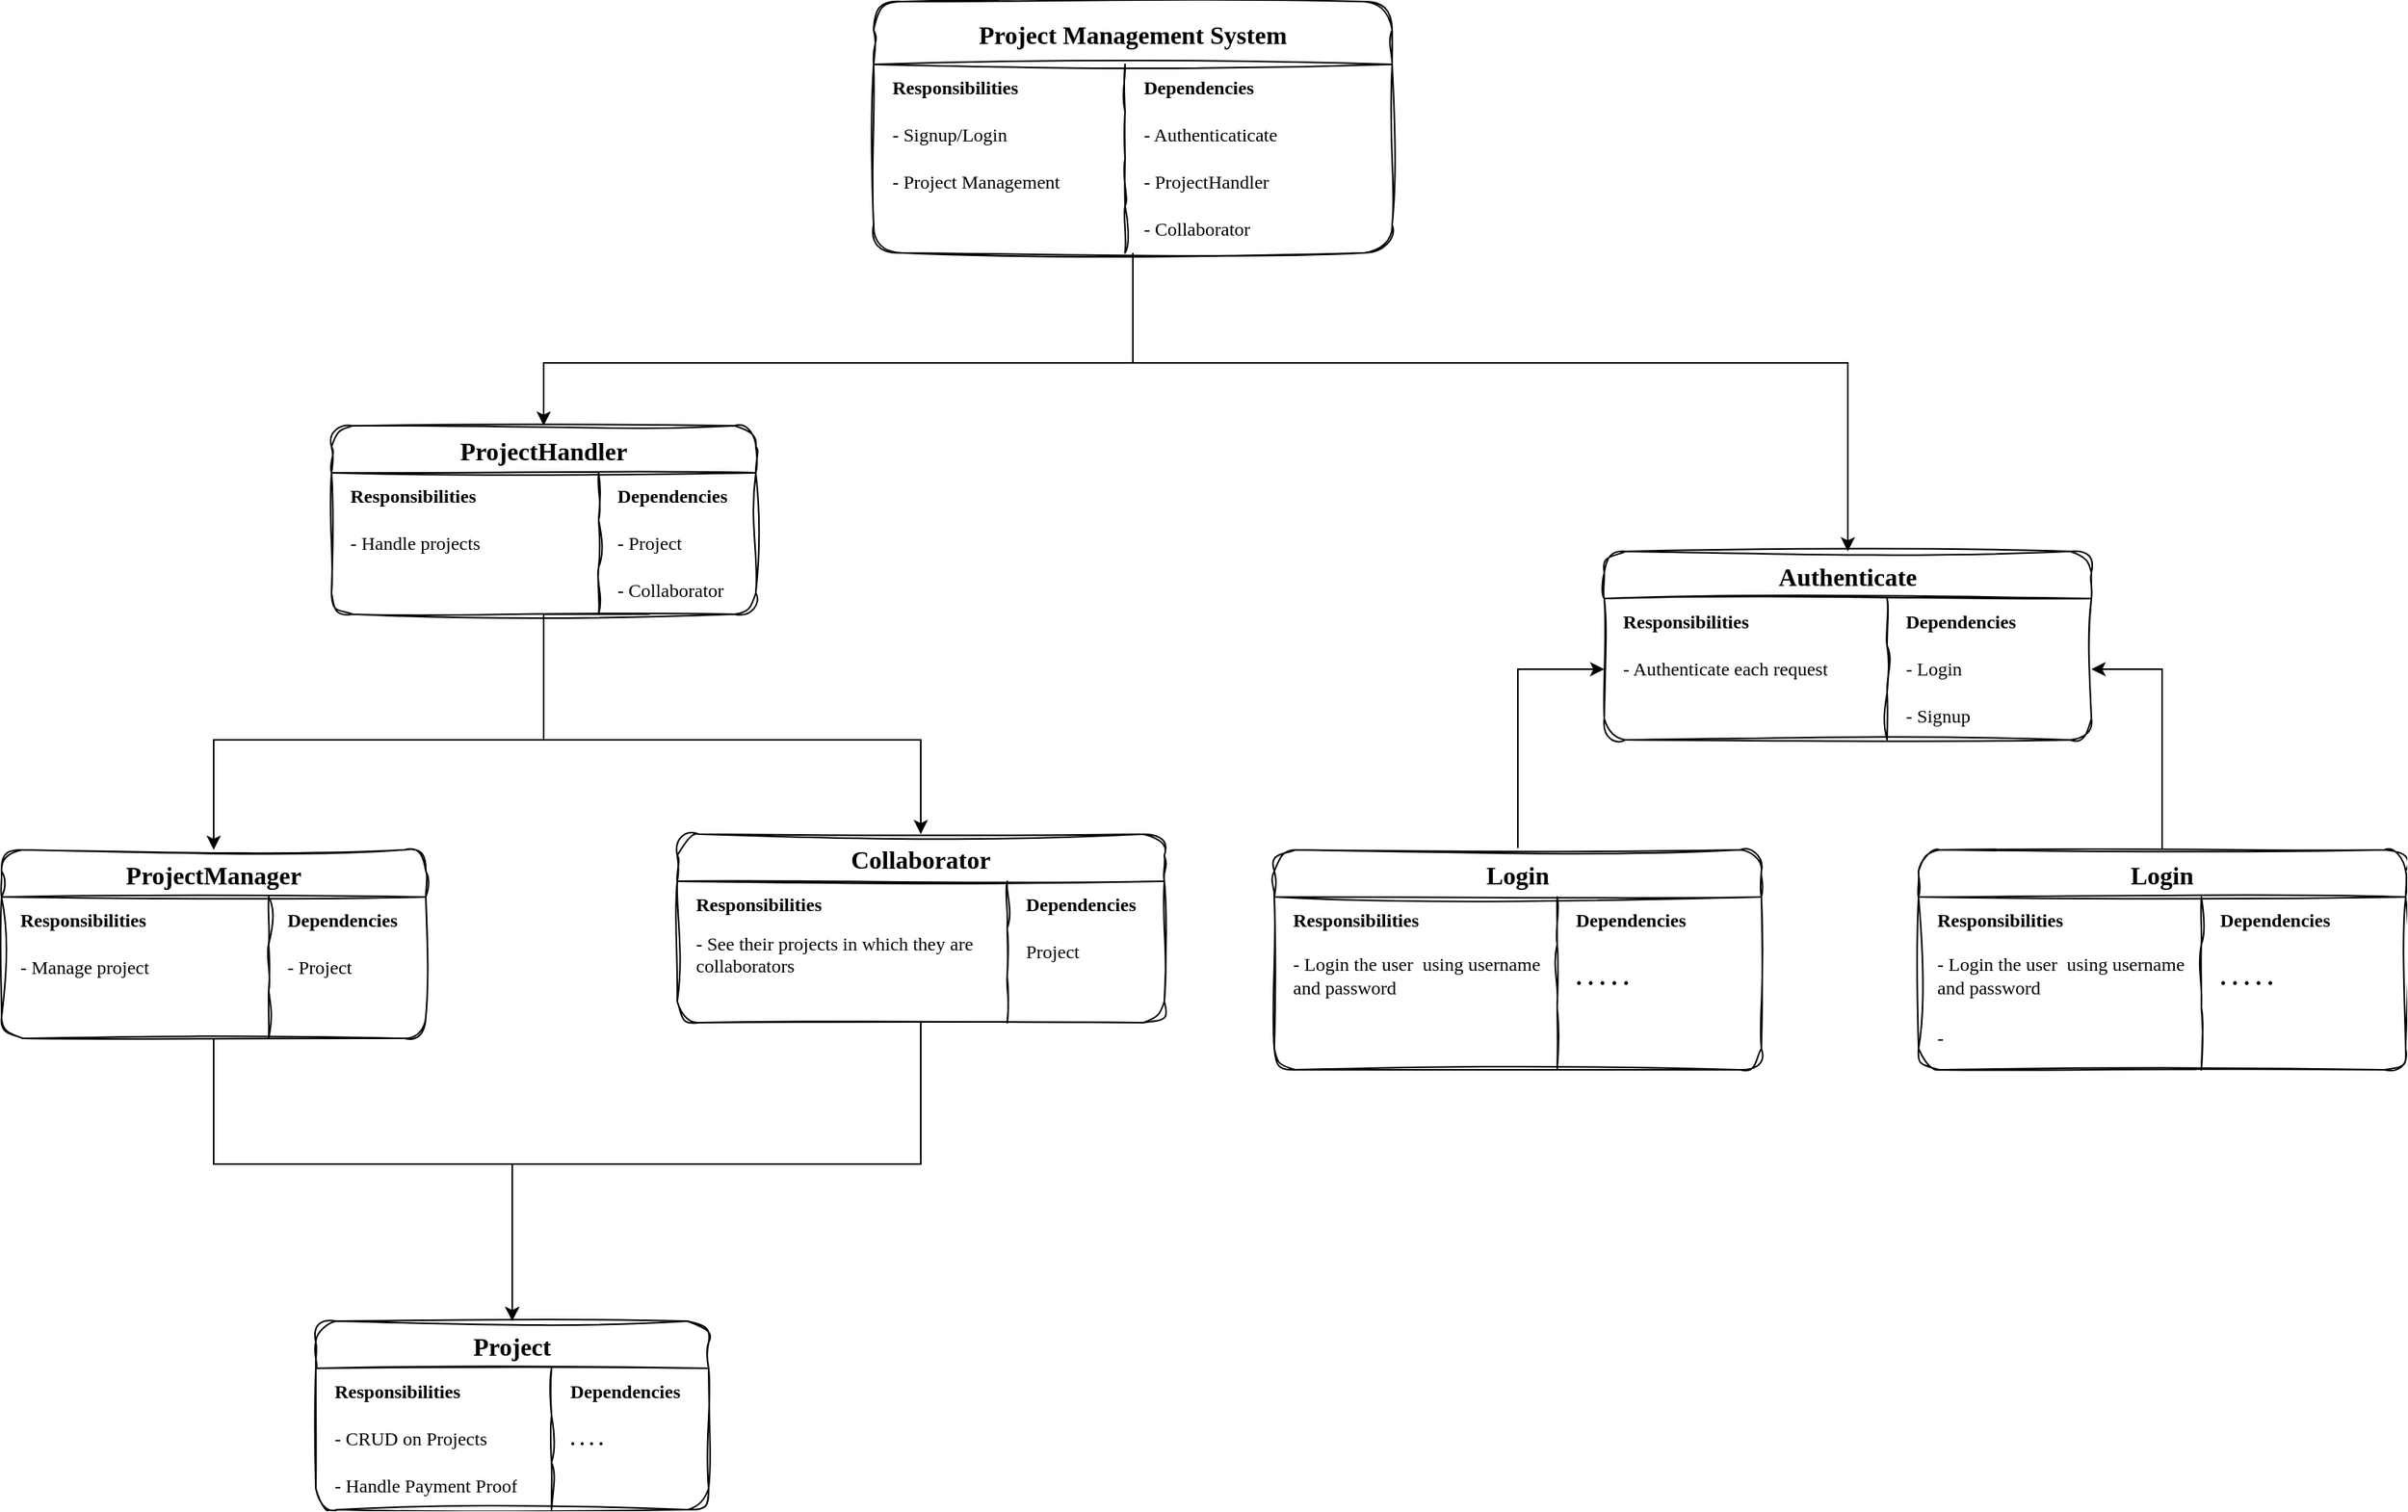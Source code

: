<mxfile version="21.1.2" type="device">
  <diagram name="Page-1" id="S4NQGKMVysyf0nEBe_Co">
    <mxGraphModel dx="3364" dy="2620" grid="1" gridSize="10" guides="1" tooltips="1" connect="1" arrows="1" fold="1" page="1" pageScale="1" pageWidth="850" pageHeight="1100" math="0" shadow="0">
      <root>
        <mxCell id="0" />
        <mxCell id="1" parent="0" />
        <mxCell id="BZnnNIr4XjqQ95Y22wSB-66" style="edgeStyle=orthogonalEdgeStyle;rounded=0;orthogonalLoop=1;jettySize=auto;html=1;exitX=0.5;exitY=1;exitDx=0;exitDy=0;entryX=0.5;entryY=0;entryDx=0;entryDy=0;" edge="1" parent="1" source="xD8-TpJkb-2qj4YgO2zR-26" target="xD8-TpJkb-2qj4YgO2zR-42">
          <mxGeometry relative="1" as="geometry">
            <Array as="points">
              <mxPoint x="5" y="150" />
              <mxPoint x="195" y="150" />
            </Array>
          </mxGeometry>
        </mxCell>
        <mxCell id="xD8-TpJkb-2qj4YgO2zR-26" value="ProjectManager" style="shape=table;startSize=30;container=1;collapsible=0;childLayout=tableLayout;fixedRows=1;rowLines=0;fontStyle=1;strokeColor=default;fontSize=16;sketch=1;curveFitting=1;jiggle=2;shadow=0;rounded=1;fontFamily=Comic Sans MS;" parent="1" vertex="1">
          <mxGeometry x="-130" y="-50" width="270" height="120" as="geometry" />
        </mxCell>
        <mxCell id="xD8-TpJkb-2qj4YgO2zR-36" value="" style="shape=tableRow;horizontal=0;startSize=0;swimlaneHead=0;swimlaneBody=0;top=0;left=0;bottom=0;right=0;collapsible=0;dropTarget=0;fillColor=none;points=[[0,0.5],[1,0.5]];portConstraint=eastwest;strokeColor=inherit;fontSize=16;fontFamily=Comic Sans MS;spacingLeft=5;" parent="xD8-TpJkb-2qj4YgO2zR-26" vertex="1">
          <mxGeometry y="30" width="270" height="30" as="geometry" />
        </mxCell>
        <mxCell id="xD8-TpJkb-2qj4YgO2zR-37" value="&lt;b&gt;Responsibilities&lt;/b&gt;" style="shape=partialRectangle;html=1;whiteSpace=wrap;connectable=0;fillColor=none;top=0;left=0;bottom=0;right=0;overflow=hidden;pointerEvents=1;strokeColor=inherit;fontSize=12;align=left;fontFamily=Comic Sans MS;spacingLeft=10;labelBackgroundColor=none;" parent="xD8-TpJkb-2qj4YgO2zR-36" vertex="1">
          <mxGeometry width="170" height="30" as="geometry">
            <mxRectangle width="170" height="30" as="alternateBounds" />
          </mxGeometry>
        </mxCell>
        <mxCell id="xD8-TpJkb-2qj4YgO2zR-38" value="&lt;b&gt;Dependencies&lt;/b&gt;" style="shape=partialRectangle;html=1;whiteSpace=wrap;connectable=0;fillColor=none;top=0;left=0;bottom=0;right=0;align=left;spacingLeft=10;overflow=hidden;strokeColor=inherit;fontSize=12;fontFamily=Comic Sans MS;labelBackgroundColor=none;" parent="xD8-TpJkb-2qj4YgO2zR-36" vertex="1">
          <mxGeometry x="170" width="100" height="30" as="geometry">
            <mxRectangle width="100" height="30" as="alternateBounds" />
          </mxGeometry>
        </mxCell>
        <mxCell id="xD8-TpJkb-2qj4YgO2zR-39" value="" style="shape=tableRow;horizontal=0;startSize=0;swimlaneHead=0;swimlaneBody=0;top=0;left=0;bottom=0;right=0;collapsible=0;dropTarget=0;fillColor=none;points=[[0,0.5],[1,0.5]];portConstraint=eastwest;strokeColor=inherit;fontSize=16;fontFamily=Comic Sans MS;spacingLeft=5;" parent="xD8-TpJkb-2qj4YgO2zR-26" vertex="1">
          <mxGeometry y="60" width="270" height="30" as="geometry" />
        </mxCell>
        <mxCell id="xD8-TpJkb-2qj4YgO2zR-40" value="- Manage project" style="shape=partialRectangle;html=1;whiteSpace=wrap;connectable=0;fillColor=none;top=0;left=0;bottom=0;right=0;overflow=hidden;pointerEvents=1;strokeColor=inherit;fontSize=12;align=left;fontFamily=Comic Sans MS;spacingLeft=10;" parent="xD8-TpJkb-2qj4YgO2zR-39" vertex="1">
          <mxGeometry width="170" height="30" as="geometry">
            <mxRectangle width="170" height="30" as="alternateBounds" />
          </mxGeometry>
        </mxCell>
        <mxCell id="xD8-TpJkb-2qj4YgO2zR-41" value="- Project" style="shape=partialRectangle;html=1;whiteSpace=wrap;connectable=0;fillColor=none;top=0;left=0;bottom=0;right=0;align=left;spacingLeft=10;overflow=hidden;strokeColor=inherit;fontSize=12;fontFamily=Comic Sans MS;" parent="xD8-TpJkb-2qj4YgO2zR-39" vertex="1">
          <mxGeometry x="170" width="100" height="30" as="geometry">
            <mxRectangle width="100" height="30" as="alternateBounds" />
          </mxGeometry>
        </mxCell>
        <mxCell id="xD8-TpJkb-2qj4YgO2zR-27" value="" style="shape=tableRow;horizontal=0;startSize=0;swimlaneHead=0;swimlaneBody=0;top=0;left=0;bottom=0;right=0;collapsible=0;dropTarget=0;fillColor=none;points=[[0,0.5],[1,0.5]];portConstraint=eastwest;strokeColor=inherit;fontSize=16;fontFamily=Comic Sans MS;spacingLeft=5;" parent="xD8-TpJkb-2qj4YgO2zR-26" vertex="1">
          <mxGeometry y="90" width="270" height="30" as="geometry" />
        </mxCell>
        <mxCell id="xD8-TpJkb-2qj4YgO2zR-28" value="" style="shape=partialRectangle;html=1;whiteSpace=wrap;connectable=0;fillColor=none;top=0;left=0;bottom=0;right=0;overflow=hidden;pointerEvents=1;strokeColor=inherit;fontSize=12;align=left;fontFamily=Comic Sans MS;spacingLeft=10;" parent="xD8-TpJkb-2qj4YgO2zR-27" vertex="1">
          <mxGeometry width="170" height="30" as="geometry">
            <mxRectangle width="170" height="30" as="alternateBounds" />
          </mxGeometry>
        </mxCell>
        <mxCell id="xD8-TpJkb-2qj4YgO2zR-29" value="" style="shape=partialRectangle;html=1;whiteSpace=wrap;connectable=0;fillColor=none;top=0;left=0;bottom=0;right=0;align=left;spacingLeft=10;overflow=hidden;strokeColor=inherit;fontSize=12;fontFamily=Comic Sans MS;" parent="xD8-TpJkb-2qj4YgO2zR-27" vertex="1">
          <mxGeometry x="170" width="100" height="30" as="geometry">
            <mxRectangle width="100" height="30" as="alternateBounds" />
          </mxGeometry>
        </mxCell>
        <mxCell id="xD8-TpJkb-2qj4YgO2zR-42" value="Project" style="shape=table;startSize=30;container=1;collapsible=0;childLayout=tableLayout;fixedRows=1;rowLines=0;fontStyle=1;strokeColor=default;fontSize=16;sketch=1;curveFitting=1;jiggle=2;shadow=0;rounded=1;fontFamily=Comic Sans MS;" parent="1" vertex="1">
          <mxGeometry x="70" y="250" width="250" height="120" as="geometry" />
        </mxCell>
        <mxCell id="xD8-TpJkb-2qj4YgO2zR-43" value="" style="shape=tableRow;horizontal=0;startSize=0;swimlaneHead=0;swimlaneBody=0;top=0;left=0;bottom=0;right=0;collapsible=0;dropTarget=0;fillColor=none;points=[[0,0.5],[1,0.5]];portConstraint=eastwest;strokeColor=inherit;fontSize=16;fontFamily=Comic Sans MS;spacingLeft=5;" parent="xD8-TpJkb-2qj4YgO2zR-42" vertex="1">
          <mxGeometry y="30" width="250" height="30" as="geometry" />
        </mxCell>
        <mxCell id="xD8-TpJkb-2qj4YgO2zR-44" value="&lt;b style=&quot;border-color: var(--border-color);&quot;&gt;Responsibilities&lt;/b&gt;" style="shape=partialRectangle;html=1;whiteSpace=wrap;connectable=0;fillColor=none;top=0;left=0;bottom=0;right=0;overflow=hidden;pointerEvents=1;strokeColor=inherit;fontSize=12;align=left;fontFamily=Comic Sans MS;spacingLeft=10;" parent="xD8-TpJkb-2qj4YgO2zR-43" vertex="1">
          <mxGeometry width="150" height="30" as="geometry">
            <mxRectangle width="150" height="30" as="alternateBounds" />
          </mxGeometry>
        </mxCell>
        <mxCell id="xD8-TpJkb-2qj4YgO2zR-45" value="&lt;b&gt;Dependencies&lt;/b&gt;" style="shape=partialRectangle;html=1;whiteSpace=wrap;connectable=0;fillColor=none;top=0;left=0;bottom=0;right=0;align=left;spacingLeft=10;overflow=hidden;strokeColor=inherit;fontSize=12;fontFamily=Comic Sans MS;" parent="xD8-TpJkb-2qj4YgO2zR-43" vertex="1">
          <mxGeometry x="150" width="100" height="30" as="geometry">
            <mxRectangle width="100" height="30" as="alternateBounds" />
          </mxGeometry>
        </mxCell>
        <mxCell id="xD8-TpJkb-2qj4YgO2zR-46" value="" style="shape=tableRow;horizontal=0;startSize=0;swimlaneHead=0;swimlaneBody=0;top=0;left=0;bottom=0;right=0;collapsible=0;dropTarget=0;fillColor=none;points=[[0,0.5],[1,0.5]];portConstraint=eastwest;strokeColor=inherit;fontSize=12;fontFamily=Comic Sans MS;" parent="xD8-TpJkb-2qj4YgO2zR-42" vertex="1">
          <mxGeometry y="60" width="250" height="30" as="geometry" />
        </mxCell>
        <mxCell id="xD8-TpJkb-2qj4YgO2zR-47" value="- CRUD on Projects" style="shape=partialRectangle;html=1;whiteSpace=wrap;connectable=0;fillColor=none;top=0;left=0;bottom=0;right=0;overflow=hidden;strokeColor=inherit;fontSize=12;fontFamily=Comic Sans MS;spacingLeft=10;align=left;" parent="xD8-TpJkb-2qj4YgO2zR-46" vertex="1">
          <mxGeometry width="150" height="30" as="geometry">
            <mxRectangle width="150" height="30" as="alternateBounds" />
          </mxGeometry>
        </mxCell>
        <mxCell id="xD8-TpJkb-2qj4YgO2zR-48" value="&lt;b&gt;. . . .&lt;/b&gt;" style="shape=partialRectangle;html=1;whiteSpace=wrap;connectable=0;fillColor=none;top=0;left=0;bottom=0;right=0;align=left;spacingLeft=10;overflow=hidden;strokeColor=inherit;fontSize=12;fontFamily=Comic Sans MS;" parent="xD8-TpJkb-2qj4YgO2zR-46" vertex="1">
          <mxGeometry x="150" width="100" height="30" as="geometry">
            <mxRectangle width="100" height="30" as="alternateBounds" />
          </mxGeometry>
        </mxCell>
        <mxCell id="xD8-TpJkb-2qj4YgO2zR-49" value="" style="shape=tableRow;horizontal=0;startSize=0;swimlaneHead=0;swimlaneBody=0;top=0;left=0;bottom=0;right=0;collapsible=0;dropTarget=0;fillColor=none;points=[[0,0.5],[1,0.5]];portConstraint=eastwest;strokeColor=inherit;fontSize=12;fontFamily=Comic Sans MS;" parent="xD8-TpJkb-2qj4YgO2zR-42" vertex="1">
          <mxGeometry y="90" width="250" height="30" as="geometry" />
        </mxCell>
        <mxCell id="xD8-TpJkb-2qj4YgO2zR-50" value="- Handle Payment Proof" style="shape=partialRectangle;html=1;whiteSpace=wrap;connectable=0;fillColor=none;top=0;left=0;bottom=0;right=0;overflow=hidden;strokeColor=inherit;fontSize=12;fontFamily=Comic Sans MS;spacingLeft=10;align=left;" parent="xD8-TpJkb-2qj4YgO2zR-49" vertex="1">
          <mxGeometry width="150" height="30" as="geometry">
            <mxRectangle width="150" height="30" as="alternateBounds" />
          </mxGeometry>
        </mxCell>
        <mxCell id="xD8-TpJkb-2qj4YgO2zR-51" value="" style="shape=partialRectangle;html=1;whiteSpace=wrap;connectable=0;fillColor=none;top=0;left=0;bottom=0;right=0;align=left;spacingLeft=10;overflow=hidden;strokeColor=inherit;fontSize=12;fontFamily=Comic Sans MS;" parent="xD8-TpJkb-2qj4YgO2zR-49" vertex="1">
          <mxGeometry x="150" width="100" height="30" as="geometry">
            <mxRectangle width="100" height="30" as="alternateBounds" />
          </mxGeometry>
        </mxCell>
        <mxCell id="BZnnNIr4XjqQ95Y22wSB-67" style="edgeStyle=orthogonalEdgeStyle;rounded=0;orthogonalLoop=1;jettySize=auto;html=1;exitX=0.5;exitY=1;exitDx=0;exitDy=0;entryX=0.5;entryY=0;entryDx=0;entryDy=0;" edge="1" parent="1" source="xD8-TpJkb-2qj4YgO2zR-56" target="xD8-TpJkb-2qj4YgO2zR-42">
          <mxGeometry relative="1" as="geometry">
            <Array as="points">
              <mxPoint x="455" y="150" />
              <mxPoint x="195" y="150" />
            </Array>
          </mxGeometry>
        </mxCell>
        <mxCell id="xD8-TpJkb-2qj4YgO2zR-56" value="Collaborator" style="shape=table;startSize=30;container=1;collapsible=0;childLayout=tableLayout;fixedRows=1;rowLines=0;fontStyle=1;strokeColor=default;fontSize=16;sketch=1;curveFitting=1;jiggle=2;shadow=0;rounded=1;fontFamily=Comic Sans MS;" parent="1" vertex="1">
          <mxGeometry x="300" y="-60" width="310" height="120" as="geometry" />
        </mxCell>
        <mxCell id="xD8-TpJkb-2qj4YgO2zR-57" value="" style="shape=tableRow;horizontal=0;startSize=0;swimlaneHead=0;swimlaneBody=0;top=0;left=0;bottom=0;right=0;collapsible=0;dropTarget=0;fillColor=none;points=[[0,0.5],[1,0.5]];portConstraint=eastwest;strokeColor=inherit;fontSize=16;fontFamily=Comic Sans MS;spacingLeft=5;" parent="xD8-TpJkb-2qj4YgO2zR-56" vertex="1">
          <mxGeometry y="30" width="310" height="30" as="geometry" />
        </mxCell>
        <mxCell id="xD8-TpJkb-2qj4YgO2zR-58" value="&lt;b style=&quot;border-color: var(--border-color);&quot;&gt;Responsibilities&lt;/b&gt;" style="shape=partialRectangle;html=1;whiteSpace=wrap;connectable=0;fillColor=none;top=0;left=0;bottom=0;right=0;overflow=hidden;pointerEvents=1;strokeColor=inherit;fontSize=12;align=left;fontFamily=Comic Sans MS;spacingLeft=10;" parent="xD8-TpJkb-2qj4YgO2zR-57" vertex="1">
          <mxGeometry width="210" height="30" as="geometry">
            <mxRectangle width="210" height="30" as="alternateBounds" />
          </mxGeometry>
        </mxCell>
        <mxCell id="xD8-TpJkb-2qj4YgO2zR-59" value="&lt;b&gt;Dependencies&lt;/b&gt;" style="shape=partialRectangle;html=1;whiteSpace=wrap;connectable=0;fillColor=none;top=0;left=0;bottom=0;right=0;align=left;spacingLeft=10;overflow=hidden;strokeColor=inherit;fontSize=12;fontFamily=Comic Sans MS;" parent="xD8-TpJkb-2qj4YgO2zR-57" vertex="1">
          <mxGeometry x="210" width="100" height="30" as="geometry">
            <mxRectangle width="100" height="30" as="alternateBounds" />
          </mxGeometry>
        </mxCell>
        <mxCell id="xD8-TpJkb-2qj4YgO2zR-60" value="" style="shape=tableRow;horizontal=0;startSize=0;swimlaneHead=0;swimlaneBody=0;top=0;left=0;bottom=0;right=0;collapsible=0;dropTarget=0;fillColor=none;points=[[0,0.5],[1,0.5]];portConstraint=eastwest;strokeColor=inherit;fontSize=12;fontFamily=Comic Sans MS;" parent="xD8-TpJkb-2qj4YgO2zR-56" vertex="1">
          <mxGeometry y="60" width="310" height="30" as="geometry" />
        </mxCell>
        <mxCell id="xD8-TpJkb-2qj4YgO2zR-61" value="- See their projects in which they are collaborators" style="shape=partialRectangle;html=1;whiteSpace=wrap;connectable=0;fillColor=none;top=0;left=0;bottom=0;right=0;overflow=hidden;strokeColor=inherit;fontSize=12;fontFamily=Comic Sans MS;spacingLeft=10;align=left;" parent="xD8-TpJkb-2qj4YgO2zR-60" vertex="1">
          <mxGeometry width="210" height="30" as="geometry">
            <mxRectangle width="210" height="30" as="alternateBounds" />
          </mxGeometry>
        </mxCell>
        <mxCell id="xD8-TpJkb-2qj4YgO2zR-62" value="Project" style="shape=partialRectangle;html=1;whiteSpace=wrap;connectable=0;fillColor=none;top=0;left=0;bottom=0;right=0;align=left;spacingLeft=10;overflow=hidden;strokeColor=inherit;fontSize=12;fontFamily=Comic Sans MS;" parent="xD8-TpJkb-2qj4YgO2zR-60" vertex="1">
          <mxGeometry x="210" width="100" height="30" as="geometry">
            <mxRectangle width="100" height="30" as="alternateBounds" />
          </mxGeometry>
        </mxCell>
        <mxCell id="xD8-TpJkb-2qj4YgO2zR-63" value="" style="shape=tableRow;horizontal=0;startSize=0;swimlaneHead=0;swimlaneBody=0;top=0;left=0;bottom=0;right=0;collapsible=0;dropTarget=0;fillColor=none;points=[[0,0.5],[1,0.5]];portConstraint=eastwest;strokeColor=inherit;fontSize=12;fontFamily=Comic Sans MS;" parent="xD8-TpJkb-2qj4YgO2zR-56" vertex="1">
          <mxGeometry y="90" width="310" height="30" as="geometry" />
        </mxCell>
        <mxCell id="xD8-TpJkb-2qj4YgO2zR-64" value="" style="shape=partialRectangle;html=1;whiteSpace=wrap;connectable=0;fillColor=none;top=0;left=0;bottom=0;right=0;overflow=hidden;strokeColor=inherit;fontSize=12;fontFamily=Comic Sans MS;spacingLeft=10;align=left;" parent="xD8-TpJkb-2qj4YgO2zR-63" vertex="1">
          <mxGeometry width="210" height="30" as="geometry">
            <mxRectangle width="210" height="30" as="alternateBounds" />
          </mxGeometry>
        </mxCell>
        <mxCell id="xD8-TpJkb-2qj4YgO2zR-65" value="" style="shape=partialRectangle;html=1;whiteSpace=wrap;connectable=0;fillColor=none;top=0;left=0;bottom=0;right=0;align=left;spacingLeft=10;overflow=hidden;strokeColor=inherit;fontSize=12;fontFamily=Comic Sans MS;" parent="xD8-TpJkb-2qj4YgO2zR-63" vertex="1">
          <mxGeometry x="210" width="100" height="30" as="geometry">
            <mxRectangle width="100" height="30" as="alternateBounds" />
          </mxGeometry>
        </mxCell>
        <mxCell id="BZnnNIr4XjqQ95Y22wSB-70" style="edgeStyle=orthogonalEdgeStyle;rounded=0;orthogonalLoop=1;jettySize=auto;html=1;exitX=0.5;exitY=1;exitDx=0;exitDy=0;entryX=0.5;entryY=0;entryDx=0;entryDy=0;" edge="1" parent="1" source="BZnnNIr4XjqQ95Y22wSB-1" target="BZnnNIr4XjqQ95Y22wSB-56">
          <mxGeometry relative="1" as="geometry">
            <Array as="points">
              <mxPoint x="590" y="-360" />
              <mxPoint x="215" y="-360" />
            </Array>
          </mxGeometry>
        </mxCell>
        <mxCell id="BZnnNIr4XjqQ95Y22wSB-72" style="edgeStyle=orthogonalEdgeStyle;rounded=0;orthogonalLoop=1;jettySize=auto;html=1;exitX=0.5;exitY=1;exitDx=0;exitDy=0;entryX=0.5;entryY=0;entryDx=0;entryDy=0;" edge="1" parent="1" source="BZnnNIr4XjqQ95Y22wSB-1" target="BZnnNIr4XjqQ95Y22wSB-20">
          <mxGeometry relative="1" as="geometry">
            <Array as="points">
              <mxPoint x="590" y="-360" />
              <mxPoint x="1045" y="-360" />
            </Array>
          </mxGeometry>
        </mxCell>
        <mxCell id="BZnnNIr4XjqQ95Y22wSB-1" value="Project Management System" style="shape=table;startSize=40;container=1;collapsible=0;childLayout=tableLayout;fixedRows=1;rowLines=0;fontStyle=1;strokeColor=default;fontSize=16;sketch=1;curveFitting=1;jiggle=2;shadow=0;rounded=1;fontFamily=Comic Sans MS;" vertex="1" parent="1">
          <mxGeometry x="425" y="-590" width="330" height="160" as="geometry" />
        </mxCell>
        <mxCell id="BZnnNIr4XjqQ95Y22wSB-2" value="" style="shape=tableRow;horizontal=0;startSize=0;swimlaneHead=0;swimlaneBody=0;top=0;left=0;bottom=0;right=0;collapsible=0;dropTarget=0;fillColor=none;points=[[0,0.5],[1,0.5]];portConstraint=eastwest;strokeColor=inherit;fontSize=16;fontFamily=Comic Sans MS;spacingLeft=5;" vertex="1" parent="BZnnNIr4XjqQ95Y22wSB-1">
          <mxGeometry y="40" width="330" height="30" as="geometry" />
        </mxCell>
        <mxCell id="BZnnNIr4XjqQ95Y22wSB-3" value="&lt;b&gt;Responsibilities&lt;/b&gt;" style="shape=partialRectangle;html=1;whiteSpace=wrap;connectable=0;fillColor=none;top=0;left=0;bottom=0;right=0;overflow=hidden;pointerEvents=1;strokeColor=inherit;fontSize=12;align=left;fontFamily=Comic Sans MS;spacingLeft=10;labelBackgroundColor=none;" vertex="1" parent="BZnnNIr4XjqQ95Y22wSB-2">
          <mxGeometry width="160" height="30" as="geometry">
            <mxRectangle width="160" height="30" as="alternateBounds" />
          </mxGeometry>
        </mxCell>
        <mxCell id="BZnnNIr4XjqQ95Y22wSB-4" value="&lt;b&gt;Dependencies&lt;/b&gt;" style="shape=partialRectangle;html=1;whiteSpace=wrap;connectable=0;fillColor=none;top=0;left=0;bottom=0;right=0;align=left;spacingLeft=10;overflow=hidden;strokeColor=inherit;fontSize=12;fontFamily=Comic Sans MS;labelBackgroundColor=none;" vertex="1" parent="BZnnNIr4XjqQ95Y22wSB-2">
          <mxGeometry x="160" width="170" height="30" as="geometry">
            <mxRectangle width="170" height="30" as="alternateBounds" />
          </mxGeometry>
        </mxCell>
        <mxCell id="BZnnNIr4XjqQ95Y22wSB-5" value="" style="shape=tableRow;horizontal=0;startSize=0;swimlaneHead=0;swimlaneBody=0;top=0;left=0;bottom=0;right=0;collapsible=0;dropTarget=0;fillColor=none;points=[[0,0.5],[1,0.5]];portConstraint=eastwest;strokeColor=inherit;fontSize=16;fontFamily=Comic Sans MS;spacingLeft=5;fontStyle=4" vertex="1" parent="BZnnNIr4XjqQ95Y22wSB-1">
          <mxGeometry y="70" width="330" height="30" as="geometry" />
        </mxCell>
        <mxCell id="BZnnNIr4XjqQ95Y22wSB-6" value="- Signup/Login" style="shape=partialRectangle;html=1;whiteSpace=wrap;connectable=0;fillColor=none;top=0;left=0;bottom=0;right=0;overflow=hidden;pointerEvents=1;strokeColor=inherit;fontSize=12;align=left;fontFamily=Comic Sans MS;spacingLeft=10;" vertex="1" parent="BZnnNIr4XjqQ95Y22wSB-5">
          <mxGeometry width="160" height="30" as="geometry">
            <mxRectangle width="160" height="30" as="alternateBounds" />
          </mxGeometry>
        </mxCell>
        <mxCell id="BZnnNIr4XjqQ95Y22wSB-7" value="- Authenticaticate" style="shape=partialRectangle;html=1;whiteSpace=wrap;connectable=0;fillColor=none;top=0;left=0;bottom=0;right=0;align=left;spacingLeft=10;overflow=hidden;strokeColor=inherit;fontSize=12;fontFamily=Comic Sans MS;" vertex="1" parent="BZnnNIr4XjqQ95Y22wSB-5">
          <mxGeometry x="160" width="170" height="30" as="geometry">
            <mxRectangle width="170" height="30" as="alternateBounds" />
          </mxGeometry>
        </mxCell>
        <mxCell id="BZnnNIr4XjqQ95Y22wSB-8" value="" style="shape=tableRow;horizontal=0;startSize=0;swimlaneHead=0;swimlaneBody=0;top=0;left=0;bottom=0;right=0;collapsible=0;dropTarget=0;fillColor=none;points=[[0,0.5],[1,0.5]];portConstraint=eastwest;strokeColor=inherit;fontSize=16;fontFamily=Comic Sans MS;spacingLeft=5;" vertex="1" parent="BZnnNIr4XjqQ95Y22wSB-1">
          <mxGeometry y="100" width="330" height="30" as="geometry" />
        </mxCell>
        <mxCell id="BZnnNIr4XjqQ95Y22wSB-9" value="- Project Management" style="shape=partialRectangle;html=1;whiteSpace=wrap;connectable=0;fillColor=none;top=0;left=0;bottom=0;right=0;overflow=hidden;pointerEvents=1;strokeColor=inherit;fontSize=12;align=left;fontFamily=Comic Sans MS;spacingLeft=10;" vertex="1" parent="BZnnNIr4XjqQ95Y22wSB-8">
          <mxGeometry width="160" height="30" as="geometry">
            <mxRectangle width="160" height="30" as="alternateBounds" />
          </mxGeometry>
        </mxCell>
        <mxCell id="BZnnNIr4XjqQ95Y22wSB-10" value="- ProjectHandler" style="shape=partialRectangle;html=1;whiteSpace=wrap;connectable=0;fillColor=none;top=0;left=0;bottom=0;right=0;align=left;spacingLeft=10;overflow=hidden;strokeColor=inherit;fontSize=12;fontFamily=Comic Sans MS;" vertex="1" parent="BZnnNIr4XjqQ95Y22wSB-8">
          <mxGeometry x="160" width="170" height="30" as="geometry">
            <mxRectangle width="170" height="30" as="alternateBounds" />
          </mxGeometry>
        </mxCell>
        <mxCell id="BZnnNIr4XjqQ95Y22wSB-11" value="" style="shape=tableRow;horizontal=0;startSize=0;swimlaneHead=0;swimlaneBody=0;top=0;left=0;bottom=0;right=0;collapsible=0;dropTarget=0;fillColor=none;points=[[0,0.5],[1,0.5]];portConstraint=eastwest;strokeColor=inherit;fontSize=16;fontFamily=Comic Sans MS;spacingLeft=5;" vertex="1" parent="BZnnNIr4XjqQ95Y22wSB-1">
          <mxGeometry y="130" width="330" height="30" as="geometry" />
        </mxCell>
        <mxCell id="BZnnNIr4XjqQ95Y22wSB-12" value="" style="shape=partialRectangle;html=1;whiteSpace=wrap;connectable=0;fillColor=none;top=0;left=0;bottom=0;right=0;overflow=hidden;pointerEvents=1;strokeColor=inherit;fontSize=12;align=left;fontFamily=Comic Sans MS;spacingLeft=10;" vertex="1" parent="BZnnNIr4XjqQ95Y22wSB-11">
          <mxGeometry width="160" height="30" as="geometry">
            <mxRectangle width="160" height="30" as="alternateBounds" />
          </mxGeometry>
        </mxCell>
        <mxCell id="BZnnNIr4XjqQ95Y22wSB-13" value="- Collaborator" style="shape=partialRectangle;html=1;whiteSpace=wrap;connectable=0;fillColor=none;top=0;left=0;bottom=0;right=0;align=left;spacingLeft=10;overflow=hidden;strokeColor=inherit;fontSize=12;fontFamily=Comic Sans MS;" vertex="1" parent="BZnnNIr4XjqQ95Y22wSB-11">
          <mxGeometry x="160" width="170" height="30" as="geometry">
            <mxRectangle width="170" height="30" as="alternateBounds" />
          </mxGeometry>
        </mxCell>
        <mxCell id="BZnnNIr4XjqQ95Y22wSB-20" value="Authenticate" style="shape=table;startSize=30;container=1;collapsible=0;childLayout=tableLayout;fixedRows=1;rowLines=0;fontStyle=1;strokeColor=default;fontSize=16;sketch=1;curveFitting=1;jiggle=2;shadow=0;rounded=1;fontFamily=Comic Sans MS;" vertex="1" parent="1">
          <mxGeometry x="890" y="-240" width="310" height="120" as="geometry" />
        </mxCell>
        <mxCell id="BZnnNIr4XjqQ95Y22wSB-21" value="" style="shape=tableRow;horizontal=0;startSize=0;swimlaneHead=0;swimlaneBody=0;top=0;left=0;bottom=0;right=0;collapsible=0;dropTarget=0;fillColor=none;points=[[0,0.5],[1,0.5]];portConstraint=eastwest;strokeColor=inherit;fontSize=16;fontFamily=Comic Sans MS;spacingLeft=5;" vertex="1" parent="BZnnNIr4XjqQ95Y22wSB-20">
          <mxGeometry y="30" width="310" height="30" as="geometry" />
        </mxCell>
        <mxCell id="BZnnNIr4XjqQ95Y22wSB-22" value="&lt;b style=&quot;border-color: var(--border-color);&quot;&gt;Responsibilities&lt;/b&gt;" style="shape=partialRectangle;html=1;whiteSpace=wrap;connectable=0;fillColor=none;top=0;left=0;bottom=0;right=0;overflow=hidden;pointerEvents=1;strokeColor=inherit;fontSize=12;align=left;fontFamily=Comic Sans MS;spacingLeft=10;" vertex="1" parent="BZnnNIr4XjqQ95Y22wSB-21">
          <mxGeometry width="180" height="30" as="geometry">
            <mxRectangle width="180" height="30" as="alternateBounds" />
          </mxGeometry>
        </mxCell>
        <mxCell id="BZnnNIr4XjqQ95Y22wSB-23" value="&lt;b&gt;Dependencies&lt;/b&gt;" style="shape=partialRectangle;html=1;whiteSpace=wrap;connectable=0;fillColor=none;top=0;left=0;bottom=0;right=0;align=left;spacingLeft=10;overflow=hidden;strokeColor=inherit;fontSize=12;fontFamily=Comic Sans MS;" vertex="1" parent="BZnnNIr4XjqQ95Y22wSB-21">
          <mxGeometry x="180" width="130" height="30" as="geometry">
            <mxRectangle width="130" height="30" as="alternateBounds" />
          </mxGeometry>
        </mxCell>
        <mxCell id="BZnnNIr4XjqQ95Y22wSB-24" value="" style="shape=tableRow;horizontal=0;startSize=0;swimlaneHead=0;swimlaneBody=0;top=0;left=0;bottom=0;right=0;collapsible=0;dropTarget=0;fillColor=none;points=[[0,0.5],[1,0.5]];portConstraint=eastwest;strokeColor=inherit;fontSize=12;fontFamily=Comic Sans MS;" vertex="1" parent="BZnnNIr4XjqQ95Y22wSB-20">
          <mxGeometry y="60" width="310" height="30" as="geometry" />
        </mxCell>
        <mxCell id="BZnnNIr4XjqQ95Y22wSB-25" value="- Authenticate each request" style="shape=partialRectangle;html=1;whiteSpace=wrap;connectable=0;fillColor=none;top=0;left=0;bottom=0;right=0;overflow=hidden;strokeColor=inherit;fontSize=12;fontFamily=Comic Sans MS;spacingLeft=10;align=left;" vertex="1" parent="BZnnNIr4XjqQ95Y22wSB-24">
          <mxGeometry width="180" height="30" as="geometry">
            <mxRectangle width="180" height="30" as="alternateBounds" />
          </mxGeometry>
        </mxCell>
        <mxCell id="BZnnNIr4XjqQ95Y22wSB-26" value="- Login" style="shape=partialRectangle;html=1;whiteSpace=wrap;connectable=0;fillColor=none;top=0;left=0;bottom=0;right=0;align=left;spacingLeft=10;overflow=hidden;strokeColor=inherit;fontSize=12;fontFamily=Comic Sans MS;" vertex="1" parent="BZnnNIr4XjqQ95Y22wSB-24">
          <mxGeometry x="180" width="130" height="30" as="geometry">
            <mxRectangle width="130" height="30" as="alternateBounds" />
          </mxGeometry>
        </mxCell>
        <mxCell id="BZnnNIr4XjqQ95Y22wSB-27" value="" style="shape=tableRow;horizontal=0;startSize=0;swimlaneHead=0;swimlaneBody=0;top=0;left=0;bottom=0;right=0;collapsible=0;dropTarget=0;fillColor=none;points=[[0,0.5],[1,0.5]];portConstraint=eastwest;strokeColor=inherit;fontSize=12;fontFamily=Comic Sans MS;" vertex="1" parent="BZnnNIr4XjqQ95Y22wSB-20">
          <mxGeometry y="90" width="310" height="30" as="geometry" />
        </mxCell>
        <mxCell id="BZnnNIr4XjqQ95Y22wSB-28" value="" style="shape=partialRectangle;html=1;whiteSpace=wrap;connectable=0;fillColor=none;top=0;left=0;bottom=0;right=0;overflow=hidden;strokeColor=inherit;fontSize=12;fontFamily=Comic Sans MS;spacingLeft=10;align=left;" vertex="1" parent="BZnnNIr4XjqQ95Y22wSB-27">
          <mxGeometry width="180" height="30" as="geometry">
            <mxRectangle width="180" height="30" as="alternateBounds" />
          </mxGeometry>
        </mxCell>
        <mxCell id="BZnnNIr4XjqQ95Y22wSB-29" value="- Signup" style="shape=partialRectangle;html=1;whiteSpace=wrap;connectable=0;fillColor=none;top=0;left=0;bottom=0;right=0;align=left;spacingLeft=10;overflow=hidden;strokeColor=inherit;fontSize=12;fontFamily=Comic Sans MS;" vertex="1" parent="BZnnNIr4XjqQ95Y22wSB-27">
          <mxGeometry x="180" width="130" height="30" as="geometry">
            <mxRectangle width="130" height="30" as="alternateBounds" />
          </mxGeometry>
        </mxCell>
        <mxCell id="BZnnNIr4XjqQ95Y22wSB-53" style="edgeStyle=orthogonalEdgeStyle;rounded=0;orthogonalLoop=1;jettySize=auto;html=1;exitX=0.5;exitY=0;exitDx=0;exitDy=0;entryX=0;entryY=0.5;entryDx=0;entryDy=0;" edge="1" parent="1" source="BZnnNIr4XjqQ95Y22wSB-30" target="BZnnNIr4XjqQ95Y22wSB-24">
          <mxGeometry relative="1" as="geometry" />
        </mxCell>
        <mxCell id="BZnnNIr4XjqQ95Y22wSB-30" value="Login" style="shape=table;startSize=30;container=1;collapsible=0;childLayout=tableLayout;fixedRows=1;rowLines=0;fontStyle=1;strokeColor=default;fontSize=16;sketch=1;curveFitting=1;jiggle=2;shadow=0;rounded=1;fontFamily=Comic Sans MS;" vertex="1" parent="1">
          <mxGeometry x="680" y="-50" width="310" height="140" as="geometry" />
        </mxCell>
        <mxCell id="BZnnNIr4XjqQ95Y22wSB-31" value="" style="shape=tableRow;horizontal=0;startSize=0;swimlaneHead=0;swimlaneBody=0;top=0;left=0;bottom=0;right=0;collapsible=0;dropTarget=0;fillColor=none;points=[[0,0.5],[1,0.5]];portConstraint=eastwest;strokeColor=inherit;fontSize=16;fontFamily=Comic Sans MS;spacingLeft=5;" vertex="1" parent="BZnnNIr4XjqQ95Y22wSB-30">
          <mxGeometry y="30" width="310" height="30" as="geometry" />
        </mxCell>
        <mxCell id="BZnnNIr4XjqQ95Y22wSB-32" value="&lt;b style=&quot;border-color: var(--border-color);&quot;&gt;Responsibilities&lt;/b&gt;" style="shape=partialRectangle;html=1;whiteSpace=wrap;connectable=0;fillColor=none;top=0;left=0;bottom=0;right=0;overflow=hidden;pointerEvents=1;strokeColor=inherit;fontSize=12;align=left;fontFamily=Comic Sans MS;spacingLeft=10;" vertex="1" parent="BZnnNIr4XjqQ95Y22wSB-31">
          <mxGeometry width="180" height="30" as="geometry">
            <mxRectangle width="180" height="30" as="alternateBounds" />
          </mxGeometry>
        </mxCell>
        <mxCell id="BZnnNIr4XjqQ95Y22wSB-33" value="&lt;b&gt;Dependencies&lt;/b&gt;" style="shape=partialRectangle;html=1;whiteSpace=wrap;connectable=0;fillColor=none;top=0;left=0;bottom=0;right=0;align=left;spacingLeft=10;overflow=hidden;strokeColor=inherit;fontSize=12;fontFamily=Comic Sans MS;" vertex="1" parent="BZnnNIr4XjqQ95Y22wSB-31">
          <mxGeometry x="180" width="130" height="30" as="geometry">
            <mxRectangle width="130" height="30" as="alternateBounds" />
          </mxGeometry>
        </mxCell>
        <mxCell id="BZnnNIr4XjqQ95Y22wSB-34" value="" style="shape=tableRow;horizontal=0;startSize=0;swimlaneHead=0;swimlaneBody=0;top=0;left=0;bottom=0;right=0;collapsible=0;dropTarget=0;fillColor=none;points=[[0,0.5],[1,0.5]];portConstraint=eastwest;strokeColor=inherit;fontSize=12;fontFamily=Comic Sans MS;" vertex="1" parent="BZnnNIr4XjqQ95Y22wSB-30">
          <mxGeometry y="60" width="310" height="40" as="geometry" />
        </mxCell>
        <mxCell id="BZnnNIr4XjqQ95Y22wSB-35" value="- Login the user&amp;nbsp; using username and password" style="shape=partialRectangle;html=1;whiteSpace=wrap;connectable=0;fillColor=none;top=0;left=0;bottom=0;right=0;overflow=hidden;strokeColor=inherit;fontSize=12;fontFamily=Comic Sans MS;spacingLeft=10;align=left;" vertex="1" parent="BZnnNIr4XjqQ95Y22wSB-34">
          <mxGeometry width="180" height="40" as="geometry">
            <mxRectangle width="180" height="40" as="alternateBounds" />
          </mxGeometry>
        </mxCell>
        <mxCell id="BZnnNIr4XjqQ95Y22wSB-36" value="&lt;b&gt;&lt;font style=&quot;font-size: 15px;&quot;&gt;. . . . .&amp;nbsp;&lt;/font&gt;&lt;/b&gt;" style="shape=partialRectangle;html=1;whiteSpace=wrap;connectable=0;fillColor=none;top=0;left=0;bottom=0;right=0;align=left;spacingLeft=10;overflow=hidden;strokeColor=inherit;fontSize=12;fontFamily=Comic Sans MS;" vertex="1" parent="BZnnNIr4XjqQ95Y22wSB-34">
          <mxGeometry x="180" width="130" height="40" as="geometry">
            <mxRectangle width="130" height="40" as="alternateBounds" />
          </mxGeometry>
        </mxCell>
        <mxCell id="BZnnNIr4XjqQ95Y22wSB-37" value="" style="shape=tableRow;horizontal=0;startSize=0;swimlaneHead=0;swimlaneBody=0;top=0;left=0;bottom=0;right=0;collapsible=0;dropTarget=0;fillColor=none;points=[[0,0.5],[1,0.5]];portConstraint=eastwest;strokeColor=inherit;fontSize=12;fontFamily=Comic Sans MS;" vertex="1" parent="BZnnNIr4XjqQ95Y22wSB-30">
          <mxGeometry y="100" width="310" height="40" as="geometry" />
        </mxCell>
        <mxCell id="BZnnNIr4XjqQ95Y22wSB-38" value="" style="shape=partialRectangle;html=1;whiteSpace=wrap;connectable=0;fillColor=none;top=0;left=0;bottom=0;right=0;overflow=hidden;strokeColor=inherit;fontSize=12;fontFamily=Comic Sans MS;spacingLeft=10;align=left;" vertex="1" parent="BZnnNIr4XjqQ95Y22wSB-37">
          <mxGeometry width="180" height="40" as="geometry">
            <mxRectangle width="180" height="40" as="alternateBounds" />
          </mxGeometry>
        </mxCell>
        <mxCell id="BZnnNIr4XjqQ95Y22wSB-39" value="" style="shape=partialRectangle;html=1;whiteSpace=wrap;connectable=0;fillColor=none;top=0;left=0;bottom=0;right=0;align=left;spacingLeft=10;overflow=hidden;strokeColor=inherit;fontSize=12;fontFamily=Comic Sans MS;" vertex="1" parent="BZnnNIr4XjqQ95Y22wSB-37">
          <mxGeometry x="180" width="130" height="40" as="geometry">
            <mxRectangle width="130" height="40" as="alternateBounds" />
          </mxGeometry>
        </mxCell>
        <mxCell id="BZnnNIr4XjqQ95Y22wSB-51" style="edgeStyle=orthogonalEdgeStyle;rounded=0;orthogonalLoop=1;jettySize=auto;html=1;exitX=0.5;exitY=0;exitDx=0;exitDy=0;entryX=1;entryY=0.5;entryDx=0;entryDy=0;" edge="1" parent="1" source="BZnnNIr4XjqQ95Y22wSB-41" target="BZnnNIr4XjqQ95Y22wSB-24">
          <mxGeometry relative="1" as="geometry" />
        </mxCell>
        <mxCell id="BZnnNIr4XjqQ95Y22wSB-41" value="Login" style="shape=table;startSize=30;container=1;collapsible=0;childLayout=tableLayout;fixedRows=1;rowLines=0;fontStyle=1;strokeColor=default;fontSize=16;sketch=1;curveFitting=1;jiggle=2;shadow=0;rounded=1;fontFamily=Comic Sans MS;" vertex="1" parent="1">
          <mxGeometry x="1090" y="-50" width="310" height="140" as="geometry" />
        </mxCell>
        <mxCell id="BZnnNIr4XjqQ95Y22wSB-42" value="" style="shape=tableRow;horizontal=0;startSize=0;swimlaneHead=0;swimlaneBody=0;top=0;left=0;bottom=0;right=0;collapsible=0;dropTarget=0;fillColor=none;points=[[0,0.5],[1,0.5]];portConstraint=eastwest;strokeColor=inherit;fontSize=16;fontFamily=Comic Sans MS;spacingLeft=5;" vertex="1" parent="BZnnNIr4XjqQ95Y22wSB-41">
          <mxGeometry y="30" width="310" height="30" as="geometry" />
        </mxCell>
        <mxCell id="BZnnNIr4XjqQ95Y22wSB-43" value="&lt;b style=&quot;border-color: var(--border-color);&quot;&gt;Responsibilities&lt;/b&gt;" style="shape=partialRectangle;html=1;whiteSpace=wrap;connectable=0;fillColor=none;top=0;left=0;bottom=0;right=0;overflow=hidden;pointerEvents=1;strokeColor=inherit;fontSize=12;align=left;fontFamily=Comic Sans MS;spacingLeft=10;" vertex="1" parent="BZnnNIr4XjqQ95Y22wSB-42">
          <mxGeometry width="180" height="30" as="geometry">
            <mxRectangle width="180" height="30" as="alternateBounds" />
          </mxGeometry>
        </mxCell>
        <mxCell id="BZnnNIr4XjqQ95Y22wSB-44" value="&lt;b&gt;Dependencies&lt;/b&gt;" style="shape=partialRectangle;html=1;whiteSpace=wrap;connectable=0;fillColor=none;top=0;left=0;bottom=0;right=0;align=left;spacingLeft=10;overflow=hidden;strokeColor=inherit;fontSize=12;fontFamily=Comic Sans MS;" vertex="1" parent="BZnnNIr4XjqQ95Y22wSB-42">
          <mxGeometry x="180" width="130" height="30" as="geometry">
            <mxRectangle width="130" height="30" as="alternateBounds" />
          </mxGeometry>
        </mxCell>
        <mxCell id="BZnnNIr4XjqQ95Y22wSB-45" value="" style="shape=tableRow;horizontal=0;startSize=0;swimlaneHead=0;swimlaneBody=0;top=0;left=0;bottom=0;right=0;collapsible=0;dropTarget=0;fillColor=none;points=[[0,0.5],[1,0.5]];portConstraint=eastwest;strokeColor=inherit;fontSize=12;fontFamily=Comic Sans MS;" vertex="1" parent="BZnnNIr4XjqQ95Y22wSB-41">
          <mxGeometry y="60" width="310" height="40" as="geometry" />
        </mxCell>
        <mxCell id="BZnnNIr4XjqQ95Y22wSB-46" value="- Login the user&amp;nbsp; using username and password" style="shape=partialRectangle;html=1;whiteSpace=wrap;connectable=0;fillColor=none;top=0;left=0;bottom=0;right=0;overflow=hidden;strokeColor=inherit;fontSize=12;fontFamily=Comic Sans MS;spacingLeft=10;align=left;" vertex="1" parent="BZnnNIr4XjqQ95Y22wSB-45">
          <mxGeometry width="180" height="40" as="geometry">
            <mxRectangle width="180" height="40" as="alternateBounds" />
          </mxGeometry>
        </mxCell>
        <mxCell id="BZnnNIr4XjqQ95Y22wSB-47" value="&lt;b&gt;&lt;font style=&quot;font-size: 15px;&quot;&gt;. . . . .&amp;nbsp;&lt;/font&gt;&lt;/b&gt;" style="shape=partialRectangle;html=1;whiteSpace=wrap;connectable=0;fillColor=none;top=0;left=0;bottom=0;right=0;align=left;spacingLeft=10;overflow=hidden;strokeColor=inherit;fontSize=12;fontFamily=Comic Sans MS;" vertex="1" parent="BZnnNIr4XjqQ95Y22wSB-45">
          <mxGeometry x="180" width="130" height="40" as="geometry">
            <mxRectangle width="130" height="40" as="alternateBounds" />
          </mxGeometry>
        </mxCell>
        <mxCell id="BZnnNIr4XjqQ95Y22wSB-48" value="" style="shape=tableRow;horizontal=0;startSize=0;swimlaneHead=0;swimlaneBody=0;top=0;left=0;bottom=0;right=0;collapsible=0;dropTarget=0;fillColor=none;points=[[0,0.5],[1,0.5]];portConstraint=eastwest;strokeColor=inherit;fontSize=12;fontFamily=Comic Sans MS;" vertex="1" parent="BZnnNIr4XjqQ95Y22wSB-41">
          <mxGeometry y="100" width="310" height="40" as="geometry" />
        </mxCell>
        <mxCell id="BZnnNIr4XjqQ95Y22wSB-49" value="-&amp;nbsp;" style="shape=partialRectangle;html=1;whiteSpace=wrap;connectable=0;fillColor=none;top=0;left=0;bottom=0;right=0;overflow=hidden;strokeColor=inherit;fontSize=12;fontFamily=Comic Sans MS;spacingLeft=10;align=left;" vertex="1" parent="BZnnNIr4XjqQ95Y22wSB-48">
          <mxGeometry width="180" height="40" as="geometry">
            <mxRectangle width="180" height="40" as="alternateBounds" />
          </mxGeometry>
        </mxCell>
        <mxCell id="BZnnNIr4XjqQ95Y22wSB-50" value="" style="shape=partialRectangle;html=1;whiteSpace=wrap;connectable=0;fillColor=none;top=0;left=0;bottom=0;right=0;align=left;spacingLeft=10;overflow=hidden;strokeColor=inherit;fontSize=12;fontFamily=Comic Sans MS;" vertex="1" parent="BZnnNIr4XjqQ95Y22wSB-48">
          <mxGeometry x="180" width="130" height="40" as="geometry">
            <mxRectangle width="130" height="40" as="alternateBounds" />
          </mxGeometry>
        </mxCell>
        <mxCell id="BZnnNIr4XjqQ95Y22wSB-68" style="edgeStyle=orthogonalEdgeStyle;rounded=0;orthogonalLoop=1;jettySize=auto;html=1;exitX=0.5;exitY=1;exitDx=0;exitDy=0;entryX=0.5;entryY=0;entryDx=0;entryDy=0;" edge="1" parent="1" source="BZnnNIr4XjqQ95Y22wSB-56" target="xD8-TpJkb-2qj4YgO2zR-26">
          <mxGeometry relative="1" as="geometry">
            <Array as="points">
              <mxPoint x="215" y="-120" />
              <mxPoint x="5" y="-120" />
            </Array>
          </mxGeometry>
        </mxCell>
        <mxCell id="BZnnNIr4XjqQ95Y22wSB-69" style="edgeStyle=orthogonalEdgeStyle;rounded=0;orthogonalLoop=1;jettySize=auto;html=1;exitX=0.75;exitY=1;exitDx=0;exitDy=0;entryX=0.5;entryY=0;entryDx=0;entryDy=0;" edge="1" parent="1" source="BZnnNIr4XjqQ95Y22wSB-56" target="xD8-TpJkb-2qj4YgO2zR-56">
          <mxGeometry relative="1" as="geometry">
            <Array as="points">
              <mxPoint x="215" y="-200" />
              <mxPoint x="215" y="-120" />
              <mxPoint x="455" y="-120" />
            </Array>
          </mxGeometry>
        </mxCell>
        <mxCell id="BZnnNIr4XjqQ95Y22wSB-56" value="ProjectHandler" style="shape=table;startSize=30;container=1;collapsible=0;childLayout=tableLayout;fixedRows=1;rowLines=0;fontStyle=1;strokeColor=default;fontSize=16;sketch=1;curveFitting=1;jiggle=2;shadow=0;rounded=1;fontFamily=Comic Sans MS;" vertex="1" parent="1">
          <mxGeometry x="80" y="-320" width="270" height="120" as="geometry" />
        </mxCell>
        <mxCell id="BZnnNIr4XjqQ95Y22wSB-57" value="" style="shape=tableRow;horizontal=0;startSize=0;swimlaneHead=0;swimlaneBody=0;top=0;left=0;bottom=0;right=0;collapsible=0;dropTarget=0;fillColor=none;points=[[0,0.5],[1,0.5]];portConstraint=eastwest;strokeColor=inherit;fontSize=16;fontFamily=Comic Sans MS;spacingLeft=5;" vertex="1" parent="BZnnNIr4XjqQ95Y22wSB-56">
          <mxGeometry y="30" width="270" height="30" as="geometry" />
        </mxCell>
        <mxCell id="BZnnNIr4XjqQ95Y22wSB-58" value="&lt;b&gt;Responsibilities&lt;/b&gt;" style="shape=partialRectangle;html=1;whiteSpace=wrap;connectable=0;fillColor=none;top=0;left=0;bottom=0;right=0;overflow=hidden;pointerEvents=1;strokeColor=inherit;fontSize=12;align=left;fontFamily=Comic Sans MS;spacingLeft=10;labelBackgroundColor=none;" vertex="1" parent="BZnnNIr4XjqQ95Y22wSB-57">
          <mxGeometry width="170" height="30" as="geometry">
            <mxRectangle width="170" height="30" as="alternateBounds" />
          </mxGeometry>
        </mxCell>
        <mxCell id="BZnnNIr4XjqQ95Y22wSB-59" value="&lt;b&gt;Dependencies&lt;/b&gt;" style="shape=partialRectangle;html=1;whiteSpace=wrap;connectable=0;fillColor=none;top=0;left=0;bottom=0;right=0;align=left;spacingLeft=10;overflow=hidden;strokeColor=inherit;fontSize=12;fontFamily=Comic Sans MS;labelBackgroundColor=none;" vertex="1" parent="BZnnNIr4XjqQ95Y22wSB-57">
          <mxGeometry x="170" width="100" height="30" as="geometry">
            <mxRectangle width="100" height="30" as="alternateBounds" />
          </mxGeometry>
        </mxCell>
        <mxCell id="BZnnNIr4XjqQ95Y22wSB-60" value="" style="shape=tableRow;horizontal=0;startSize=0;swimlaneHead=0;swimlaneBody=0;top=0;left=0;bottom=0;right=0;collapsible=0;dropTarget=0;fillColor=none;points=[[0,0.5],[1,0.5]];portConstraint=eastwest;strokeColor=inherit;fontSize=16;fontFamily=Comic Sans MS;spacingLeft=5;" vertex="1" parent="BZnnNIr4XjqQ95Y22wSB-56">
          <mxGeometry y="60" width="270" height="30" as="geometry" />
        </mxCell>
        <mxCell id="BZnnNIr4XjqQ95Y22wSB-61" value="- Handle projects" style="shape=partialRectangle;html=1;whiteSpace=wrap;connectable=0;fillColor=none;top=0;left=0;bottom=0;right=0;overflow=hidden;pointerEvents=1;strokeColor=inherit;fontSize=12;align=left;fontFamily=Comic Sans MS;spacingLeft=10;" vertex="1" parent="BZnnNIr4XjqQ95Y22wSB-60">
          <mxGeometry width="170" height="30" as="geometry">
            <mxRectangle width="170" height="30" as="alternateBounds" />
          </mxGeometry>
        </mxCell>
        <mxCell id="BZnnNIr4XjqQ95Y22wSB-62" value="- Project" style="shape=partialRectangle;html=1;whiteSpace=wrap;connectable=0;fillColor=none;top=0;left=0;bottom=0;right=0;align=left;spacingLeft=10;overflow=hidden;strokeColor=inherit;fontSize=12;fontFamily=Comic Sans MS;" vertex="1" parent="BZnnNIr4XjqQ95Y22wSB-60">
          <mxGeometry x="170" width="100" height="30" as="geometry">
            <mxRectangle width="100" height="30" as="alternateBounds" />
          </mxGeometry>
        </mxCell>
        <mxCell id="BZnnNIr4XjqQ95Y22wSB-63" value="" style="shape=tableRow;horizontal=0;startSize=0;swimlaneHead=0;swimlaneBody=0;top=0;left=0;bottom=0;right=0;collapsible=0;dropTarget=0;fillColor=none;points=[[0,0.5],[1,0.5]];portConstraint=eastwest;strokeColor=inherit;fontSize=16;fontFamily=Comic Sans MS;spacingLeft=5;" vertex="1" parent="BZnnNIr4XjqQ95Y22wSB-56">
          <mxGeometry y="90" width="270" height="30" as="geometry" />
        </mxCell>
        <mxCell id="BZnnNIr4XjqQ95Y22wSB-64" value="" style="shape=partialRectangle;html=1;whiteSpace=wrap;connectable=0;fillColor=none;top=0;left=0;bottom=0;right=0;overflow=hidden;pointerEvents=1;strokeColor=inherit;fontSize=12;align=left;fontFamily=Comic Sans MS;spacingLeft=10;" vertex="1" parent="BZnnNIr4XjqQ95Y22wSB-63">
          <mxGeometry width="170" height="30" as="geometry">
            <mxRectangle width="170" height="30" as="alternateBounds" />
          </mxGeometry>
        </mxCell>
        <mxCell id="BZnnNIr4XjqQ95Y22wSB-65" value="- Collaborator" style="shape=partialRectangle;html=1;whiteSpace=wrap;connectable=0;fillColor=none;top=0;left=0;bottom=0;right=0;align=left;spacingLeft=10;overflow=hidden;strokeColor=inherit;fontSize=12;fontFamily=Comic Sans MS;" vertex="1" parent="BZnnNIr4XjqQ95Y22wSB-63">
          <mxGeometry x="170" width="100" height="30" as="geometry">
            <mxRectangle width="100" height="30" as="alternateBounds" />
          </mxGeometry>
        </mxCell>
      </root>
    </mxGraphModel>
  </diagram>
</mxfile>
